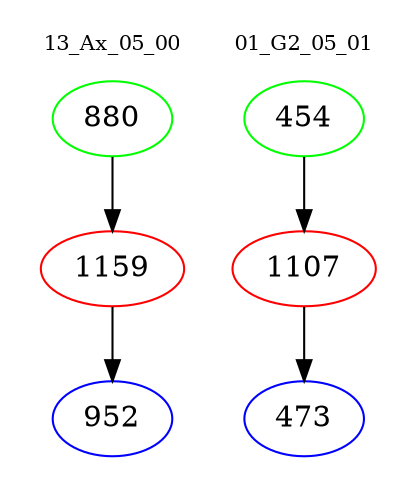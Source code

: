 digraph{
subgraph cluster_0 {
color = white
label = "13_Ax_05_00";
fontsize=10;
T0_880 [label="880", color="green"]
T0_880 -> T0_1159 [color="black"]
T0_1159 [label="1159", color="red"]
T0_1159 -> T0_952 [color="black"]
T0_952 [label="952", color="blue"]
}
subgraph cluster_1 {
color = white
label = "01_G2_05_01";
fontsize=10;
T1_454 [label="454", color="green"]
T1_454 -> T1_1107 [color="black"]
T1_1107 [label="1107", color="red"]
T1_1107 -> T1_473 [color="black"]
T1_473 [label="473", color="blue"]
}
}

